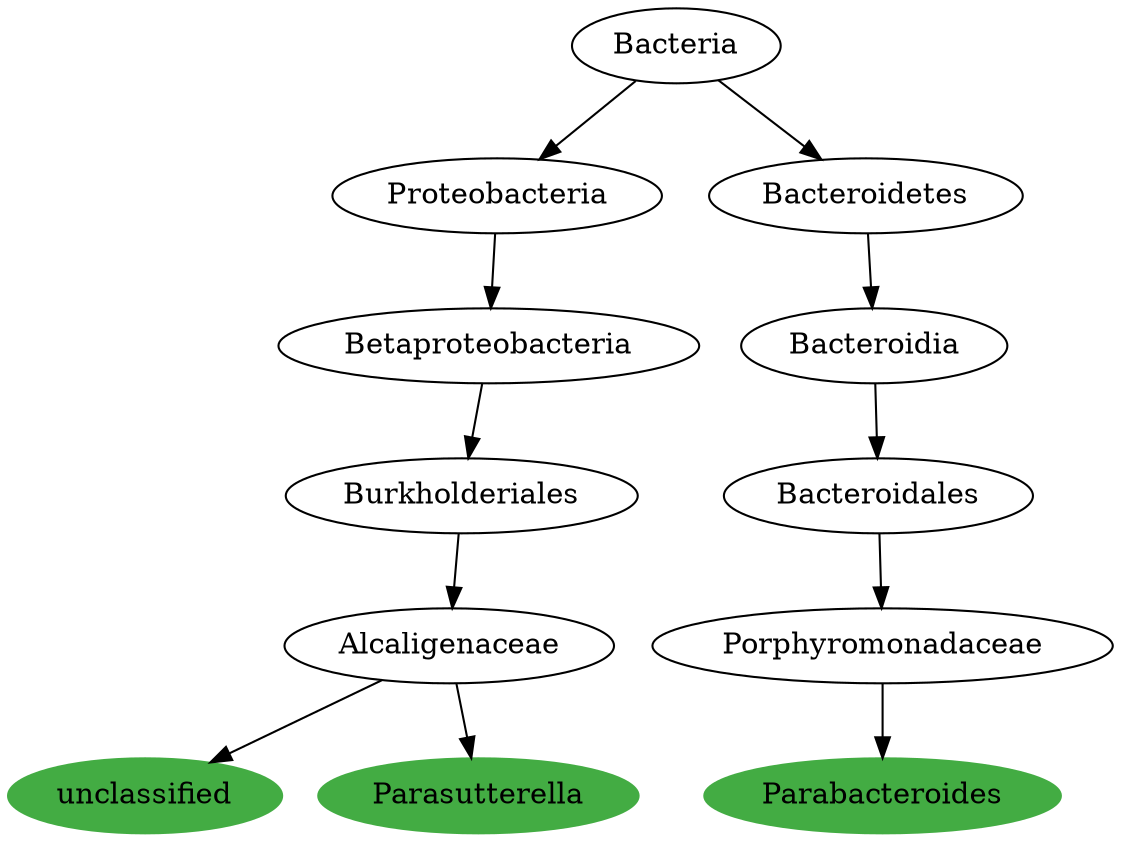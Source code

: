 digraph G { 
	Alcaligenaceaeunclassified [label="unclassified", color="#43AC43", style=filled];
	BurkholderialesAlcaligenaceae [label="Alcaligenaceae"];
	Alcaligenaceaeunclassified [label="unclassified"];
	BurkholderialesAlcaligenaceae -> Alcaligenaceaeunclassified;
	BetaproteobacteriaBurkholderiales [label="Burkholderiales"];
	BurkholderialesAlcaligenaceae [label="Alcaligenaceae"];
	BetaproteobacteriaBurkholderiales -> BurkholderialesAlcaligenaceae;
	ProteobacteriaBetaproteobacteria [label="Betaproteobacteria"];
	BetaproteobacteriaBurkholderiales [label="Burkholderiales"];
	ProteobacteriaBetaproteobacteria -> BetaproteobacteriaBurkholderiales;
	BacteriaProteobacteria [label="Proteobacteria"];
	ProteobacteriaBetaproteobacteria [label="Betaproteobacteria"];
	BacteriaProteobacteria -> ProteobacteriaBetaproteobacteria;
	Bacteria [label="Bacteria"];
	BacteriaProteobacteria [label="Proteobacteria"];
	Bacteria -> BacteriaProteobacteria;
	AlcaligenaceaeParasutterella [label="Parasutterella", color="#43AC43", style=filled];
	BurkholderialesAlcaligenaceae [label="Alcaligenaceae"];
	AlcaligenaceaeParasutterella [label="Parasutterella"];
	BurkholderialesAlcaligenaceae -> AlcaligenaceaeParasutterella;
	PorphyromonadaceaeParabacteroides [label="Parabacteroides", color="#43AC43", style=filled];
	BacteroidalesPorphyromonadaceae [label="Porphyromonadaceae"];
	PorphyromonadaceaeParabacteroides [label="Parabacteroides"];
	BacteroidalesPorphyromonadaceae -> PorphyromonadaceaeParabacteroides;
	BacteroidiaBacteroidales [label="Bacteroidales"];
	BacteroidalesPorphyromonadaceae [label="Porphyromonadaceae"];
	BacteroidiaBacteroidales -> BacteroidalesPorphyromonadaceae;
	BacteroidetesBacteroidia [label="Bacteroidia"];
	BacteroidiaBacteroidales [label="Bacteroidales"];
	BacteroidetesBacteroidia -> BacteroidiaBacteroidales;
	BacteriaBacteroidetes [label="Bacteroidetes"];
	BacteroidetesBacteroidia [label="Bacteroidia"];
	BacteriaBacteroidetes -> BacteroidetesBacteroidia;
	Bacteria [label="Bacteria"];
	BacteriaBacteroidetes [label="Bacteroidetes"];
	Bacteria -> BacteriaBacteroidetes;

 }